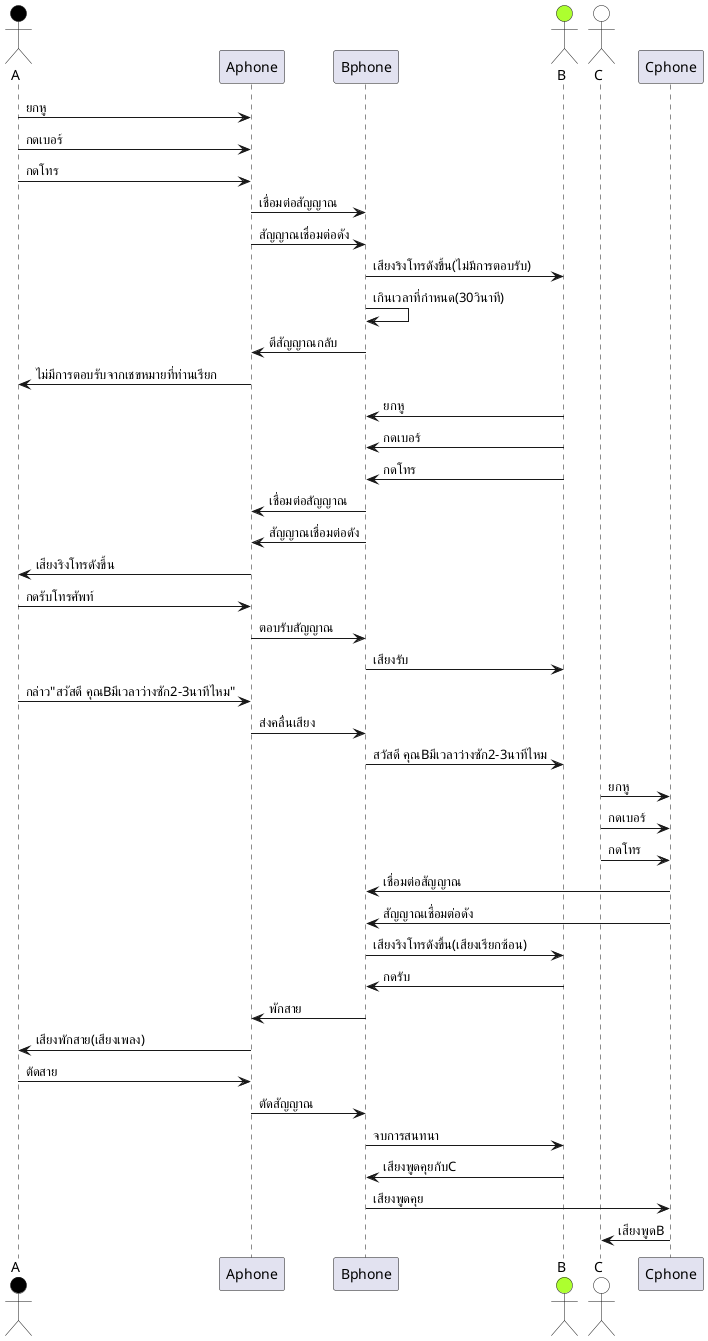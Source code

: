 @startuml
actor A #000000

A -> Aphone: ยกหู
A -> Aphone: กดเบอร์
A -> Aphone: กดโทร
Aphone -> Bphone: เชื่อมต่อสัญญาณ
Aphone -> Bphone: สัญญาณเชื่อมต่อดัง
actor B #GreenYellow
Bphone -> B: เสียงริงโทรดังขึ้น(ไม่มีการตอบรับ) 
Bphone -> Bphone: เกินเวลาที่กำหนด(30วินาที)
Bphone -> Aphone: ตีสัญญาณกลับ
Aphone -> A: ไม่มีการตอบรับจากเชขหมายที่ท่านเรียก
B -> Bphone: ยกหู
B -> Bphone: กดเบอร์
B -> Bphone: กดโทร
Bphone -> Aphone: เชื่อมต่อสัญญาณ
Bphone -> Aphone: สัญญาณเชื่อมต่อดัง
Aphone -> A: เสียงริงโทรดังขึ้น
A -> Aphone: กดรับโทรศัพท์
Aphone -> Bphone: ตอบรับสัญญาณ
Bphone -> B:เสียงรับ
A -> Aphone: กล่าว"สวัสดี คุณBมีเวลาว่างซัก2-3นาทีไหม"
Aphone -> Bphone: ส่งคลื่นเสียง
Bphone -> B: สวัสดี คุณBมีเวลาว่างซัก2-3นาทีไหม
actor C #FFFFFF
C -> Cphone: ยกหู
C -> Cphone: กดเบอร์
C -> Cphone: กดโทร
Cphone -> Bphone: เชื่อมต่อสัญญาณ
Cphone -> Bphone: สัญญาณเชื่อมต่อดัง
Bphone -> B: เสียงริงโทรดังขึ้น(เสียงเรียกซ้อน)
B -> Bphone: กดรับ
Bphone -> Aphone: พักสาย
Aphone -> A: เสียงพักสาย(เสียงเพลง)
A -> Aphone: ตัดสาย
Aphone -> Bphone: ตัดสัญญาณ
Bphone -> B: จบการสนทนา
B-> Bphone: เสียงพูดคุยกับC
Bphone -> Cphone: เสียงพูดคุย
Cphone -> C: เสียงพูดB
@enduml
